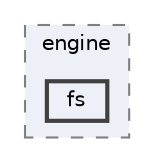 digraph "C:/Dev/Techstorm-v5/src/engine/fs"
{
 // LATEX_PDF_SIZE
  bgcolor="transparent";
  edge [fontname=Helvetica,fontsize=10,labelfontname=Helvetica,labelfontsize=10];
  node [fontname=Helvetica,fontsize=10,shape=box,height=0.2,width=0.4];
  compound=true
  subgraph clusterdir_2052808828190f934b76e979ee65af8a {
    graph [ bgcolor="#edf0f7", pencolor="grey50", label="engine", fontname=Helvetica,fontsize=10 style="filled,dashed", URL="dir_2052808828190f934b76e979ee65af8a.html",tooltip=""]
  dir_61e8c4930a2b0e7b78d347ba3b13742a [label="fs", fillcolor="#edf0f7", color="grey25", style="filled,bold", URL="dir_61e8c4930a2b0e7b78d347ba3b13742a.html",tooltip=""];
  }
}
